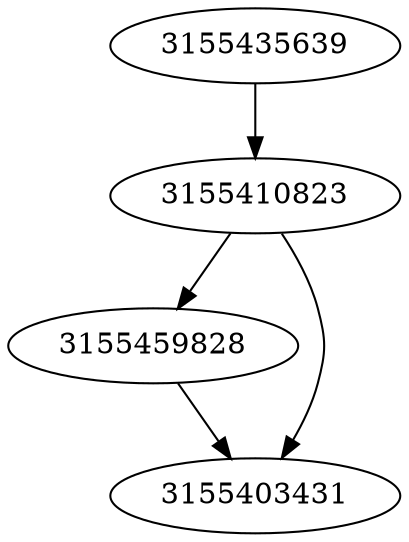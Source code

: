 strict digraph  {
3155410823;
3155459828;
3155435639;
3155403431;
3155410823 -> 3155403431;
3155410823 -> 3155459828;
3155459828 -> 3155403431;
3155435639 -> 3155410823;
}
